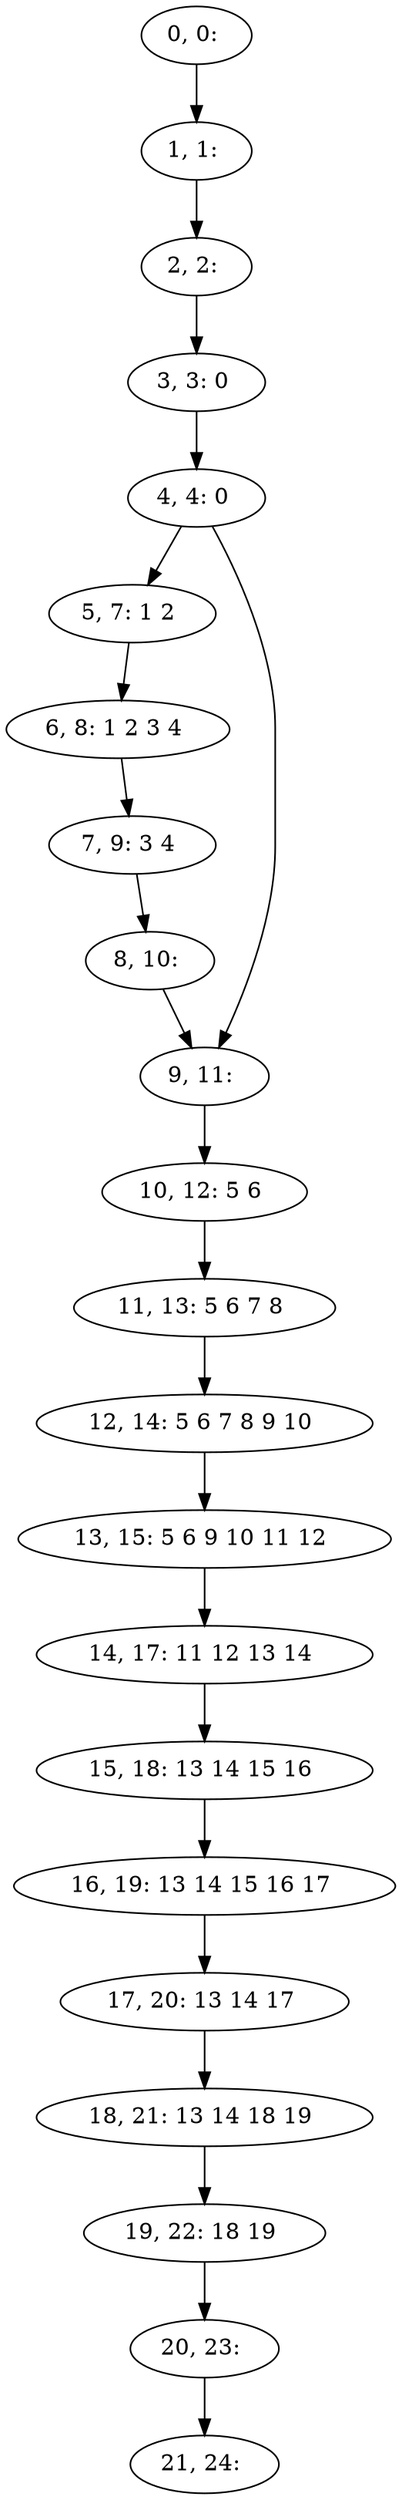 digraph G {
0[label="0, 0: "];
1[label="1, 1: "];
2[label="2, 2: "];
3[label="3, 3: 0 "];
4[label="4, 4: 0 "];
5[label="5, 7: 1 2 "];
6[label="6, 8: 1 2 3 4 "];
7[label="7, 9: 3 4 "];
8[label="8, 10: "];
9[label="9, 11: "];
10[label="10, 12: 5 6 "];
11[label="11, 13: 5 6 7 8 "];
12[label="12, 14: 5 6 7 8 9 10 "];
13[label="13, 15: 5 6 9 10 11 12 "];
14[label="14, 17: 11 12 13 14 "];
15[label="15, 18: 13 14 15 16 "];
16[label="16, 19: 13 14 15 16 17 "];
17[label="17, 20: 13 14 17 "];
18[label="18, 21: 13 14 18 19 "];
19[label="19, 22: 18 19 "];
20[label="20, 23: "];
21[label="21, 24: "];
0->1 ;
1->2 ;
2->3 ;
3->4 ;
4->5 ;
4->9 ;
5->6 ;
6->7 ;
7->8 ;
8->9 ;
9->10 ;
10->11 ;
11->12 ;
12->13 ;
13->14 ;
14->15 ;
15->16 ;
16->17 ;
17->18 ;
18->19 ;
19->20 ;
20->21 ;
}

